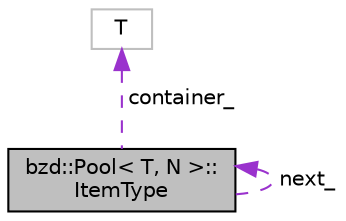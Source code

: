 digraph "bzd::Pool&lt; T, N &gt;::ItemType"
{
  edge [fontname="Helvetica",fontsize="10",labelfontname="Helvetica",labelfontsize="10"];
  node [fontname="Helvetica",fontsize="10",shape=record];
  Node1 [label="bzd::Pool\< T, N \>::\lItemType",height=0.2,width=0.4,color="black", fillcolor="grey75", style="filled", fontcolor="black"];
  Node1 -> Node1 [dir="back",color="darkorchid3",fontsize="10",style="dashed",label=" next_" ,fontname="Helvetica"];
  Node2 -> Node1 [dir="back",color="darkorchid3",fontsize="10",style="dashed",label=" container_" ,fontname="Helvetica"];
  Node2 [label="T",height=0.2,width=0.4,color="grey75", fillcolor="white", style="filled"];
}
